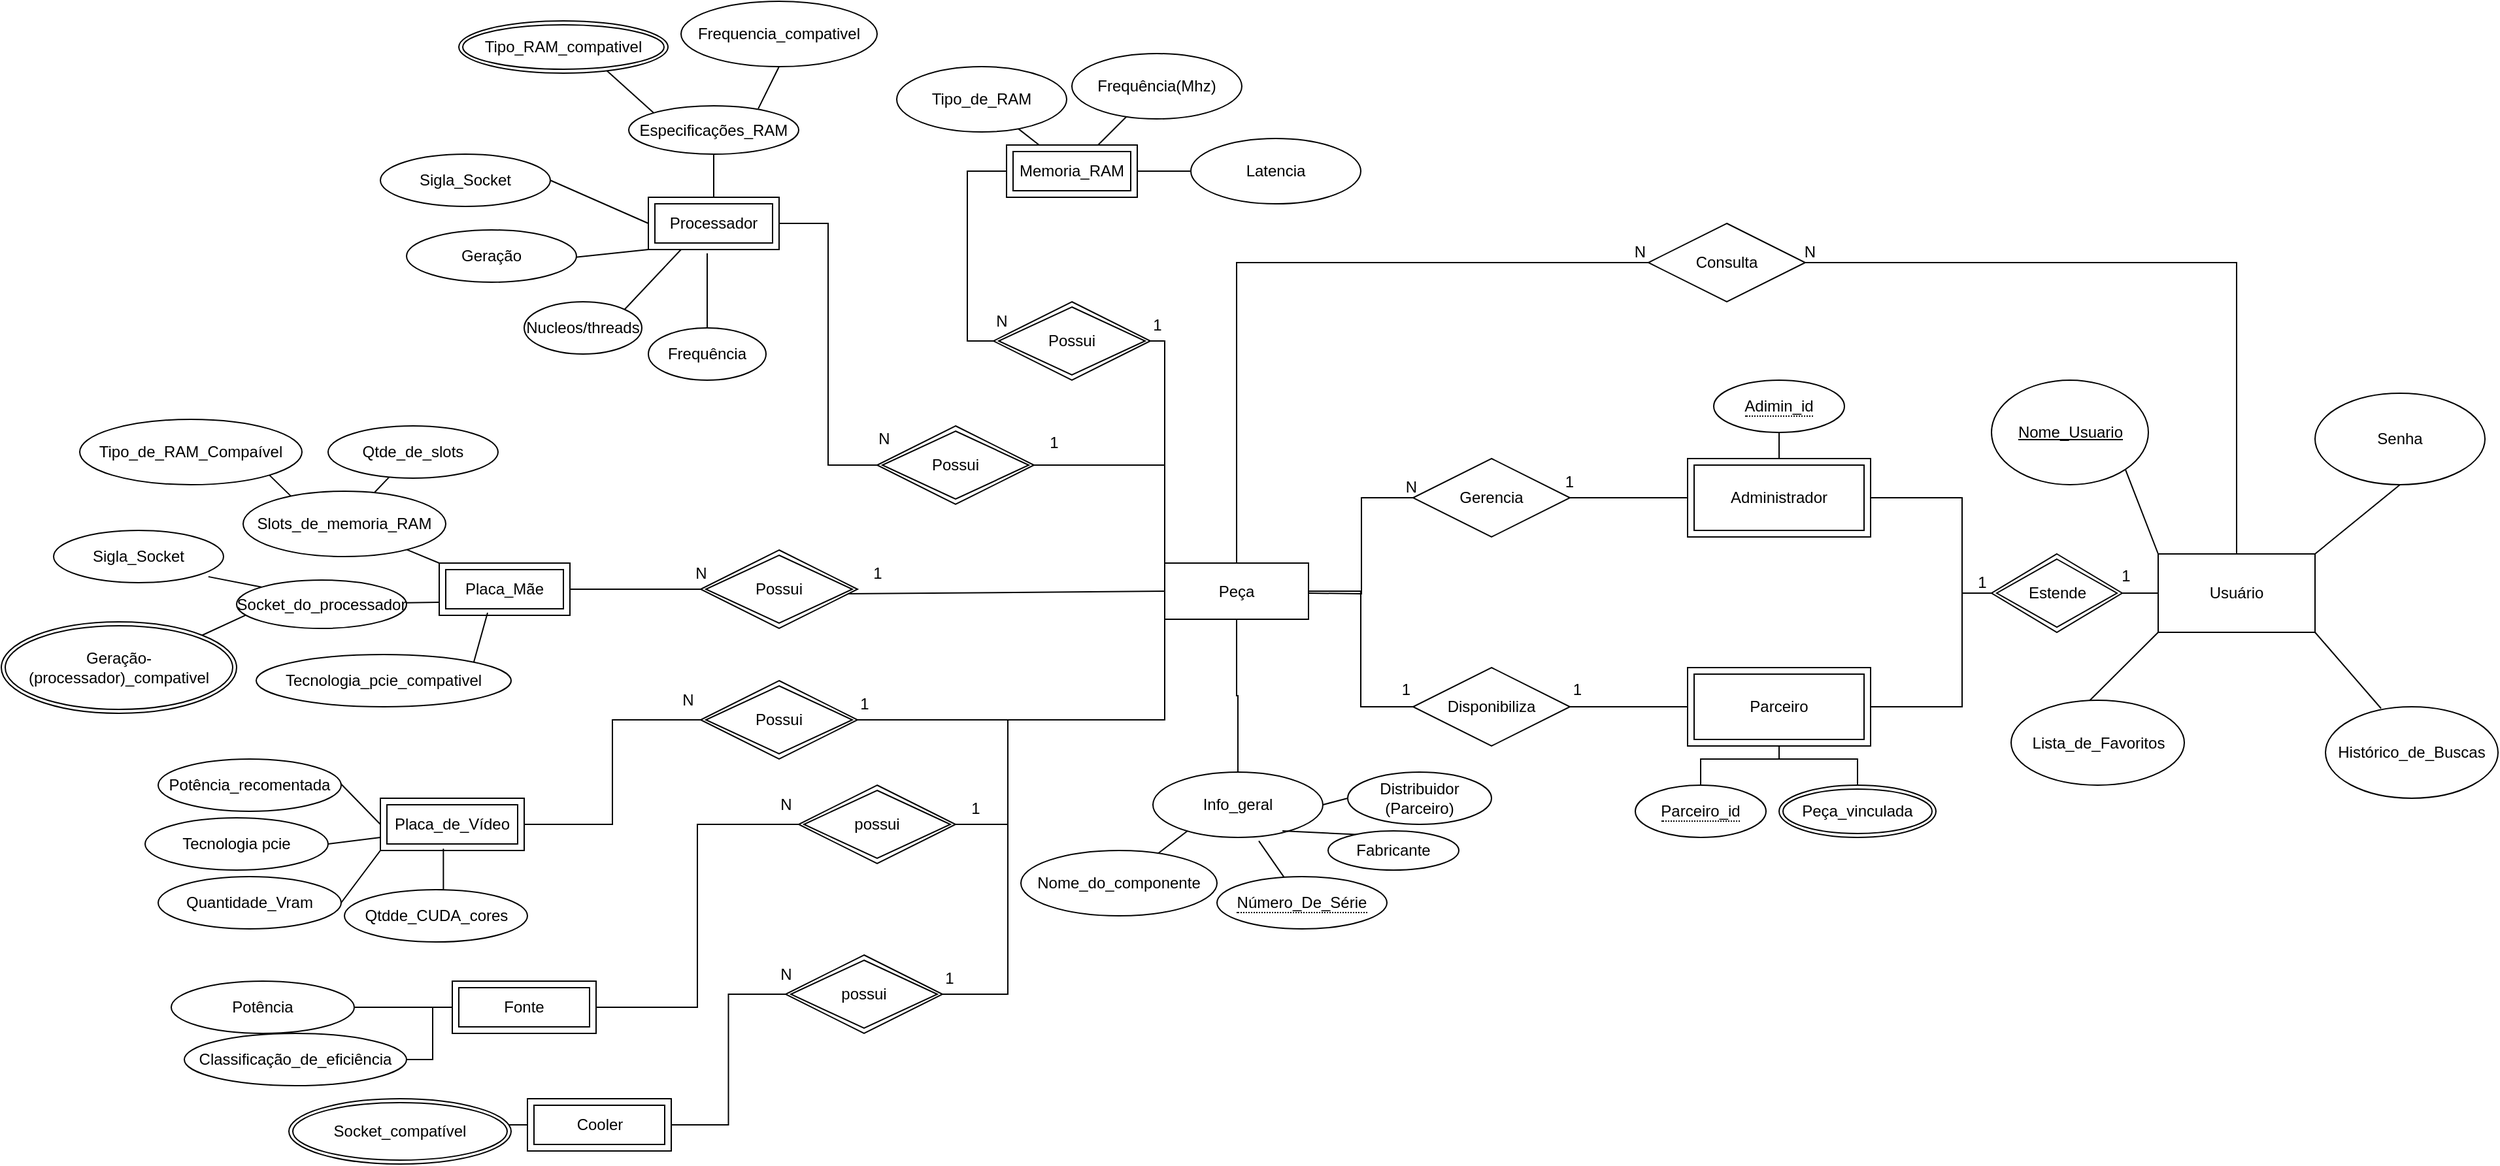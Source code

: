 <mxfile version="21.7.5" type="device">
  <diagram id="R2lEEEUBdFMjLlhIrx00" name="Page-1">
    <mxGraphModel dx="3106" dy="894" grid="1" gridSize="10" guides="1" tooltips="1" connect="1" arrows="1" fold="1" page="1" pageScale="1" pageWidth="850" pageHeight="1100" math="0" shadow="0" extFonts="Permanent Marker^https://fonts.googleapis.com/css?family=Permanent+Marker">
      <root>
        <mxCell id="0" />
        <mxCell id="1" parent="0" />
        <mxCell id="LTAQ_SRKEP-H9aSpujnp-1" value="Usuário" style="rounded=0;whiteSpace=wrap;html=1;" parent="1" vertex="1">
          <mxGeometry x="-430" y="513" width="120" height="60" as="geometry" />
        </mxCell>
        <mxCell id="LTAQ_SRKEP-H9aSpujnp-2" value="Nome_Usuario" style="ellipse;whiteSpace=wrap;html=1;fontStyle=4" parent="1" vertex="1">
          <mxGeometry x="-557.5" y="380" width="120" height="80" as="geometry" />
        </mxCell>
        <mxCell id="LTAQ_SRKEP-H9aSpujnp-3" value="Senha" style="ellipse;whiteSpace=wrap;html=1;" parent="1" vertex="1">
          <mxGeometry x="-310" y="390" width="130" height="70" as="geometry" />
        </mxCell>
        <mxCell id="LTAQ_SRKEP-H9aSpujnp-6" value="" style="endArrow=none;html=1;rounded=0;exitX=0.441;exitY=0.029;exitDx=0;exitDy=0;entryX=0;entryY=1;entryDx=0;entryDy=0;exitPerimeter=0;" parent="1" source="LTAQ_SRKEP-H9aSpujnp-16" target="LTAQ_SRKEP-H9aSpujnp-1" edge="1">
          <mxGeometry width="50" height="50" relative="1" as="geometry">
            <mxPoint x="-490" y="620" as="sourcePoint" />
            <mxPoint x="-430" y="593" as="targetPoint" />
          </mxGeometry>
        </mxCell>
        <mxCell id="LTAQ_SRKEP-H9aSpujnp-7" value="" style="endArrow=none;html=1;rounded=0;entryX=0;entryY=0;entryDx=0;entryDy=0;exitX=1;exitY=1;exitDx=0;exitDy=0;" parent="1" source="LTAQ_SRKEP-H9aSpujnp-2" target="LTAQ_SRKEP-H9aSpujnp-1" edge="1">
          <mxGeometry width="50" height="50" relative="1" as="geometry">
            <mxPoint x="-520" y="553" as="sourcePoint" />
            <mxPoint x="-470" y="503" as="targetPoint" />
          </mxGeometry>
        </mxCell>
        <mxCell id="LTAQ_SRKEP-H9aSpujnp-8" value="" style="endArrow=none;html=1;rounded=0;entryX=0.5;entryY=1;entryDx=0;entryDy=0;exitX=1;exitY=0;exitDx=0;exitDy=0;" parent="1" source="LTAQ_SRKEP-H9aSpujnp-1" target="LTAQ_SRKEP-H9aSpujnp-3" edge="1">
          <mxGeometry width="50" height="50" relative="1" as="geometry">
            <mxPoint x="-310" y="513" as="sourcePoint" />
            <mxPoint x="-260" y="463" as="targetPoint" />
          </mxGeometry>
        </mxCell>
        <mxCell id="LTAQ_SRKEP-H9aSpujnp-9" value="" style="endArrow=none;html=1;rounded=0;entryX=1;entryY=1;entryDx=0;entryDy=0;exitX=0.322;exitY=0.018;exitDx=0;exitDy=0;exitPerimeter=0;" parent="1" source="LTAQ_SRKEP-H9aSpujnp-18" target="LTAQ_SRKEP-H9aSpujnp-1" edge="1">
          <mxGeometry width="50" height="50" relative="1" as="geometry">
            <mxPoint x="-250" y="625" as="sourcePoint" />
            <mxPoint x="-230" y="563" as="targetPoint" />
          </mxGeometry>
        </mxCell>
        <mxCell id="LTAQ_SRKEP-H9aSpujnp-16" value="Lista_de_Favoritos" style="ellipse;whiteSpace=wrap;html=1;" parent="1" vertex="1">
          <mxGeometry x="-542.5" y="625" width="132.5" height="65" as="geometry" />
        </mxCell>
        <mxCell id="LTAQ_SRKEP-H9aSpujnp-18" value="Histórico_de_Buscas" style="ellipse;whiteSpace=wrap;html=1;" parent="1" vertex="1">
          <mxGeometry x="-302" y="630" width="132" height="70" as="geometry" />
        </mxCell>
        <mxCell id="LTAQ_SRKEP-H9aSpujnp-20" value="" style="endArrow=none;html=1;rounded=0;exitX=1;exitY=0.5;exitDx=0;exitDy=0;entryX=0;entryY=0.5;entryDx=0;entryDy=0;edgeStyle=orthogonalEdgeStyle;" parent="1" source="LTAQ_SRKEP-H9aSpujnp-23" target="LTAQ_SRKEP-H9aSpujnp-1" edge="1">
          <mxGeometry width="50" height="50" relative="1" as="geometry">
            <mxPoint x="-510.0" y="543.0" as="sourcePoint" />
            <mxPoint x="-460" y="533" as="targetPoint" />
            <Array as="points">
              <mxPoint x="-580" y="470" />
              <mxPoint x="-580" y="543" />
            </Array>
          </mxGeometry>
        </mxCell>
        <mxCell id="LTAQ_SRKEP-H9aSpujnp-23" value="Administrador" style="shape=ext;margin=3;double=1;whiteSpace=wrap;html=1;align=center;" parent="1" vertex="1">
          <mxGeometry x="-790" y="440" width="140" height="60" as="geometry" />
        </mxCell>
        <mxCell id="LTAQ_SRKEP-H9aSpujnp-25" value="" style="endArrow=none;html=1;rounded=0;exitX=0;exitY=0.5;exitDx=0;exitDy=0;edgeStyle=orthogonalEdgeStyle;" parent="1" source="waNpeRLkHKdOiJPTRnsB-4" target="LTAQ_SRKEP-H9aSpujnp-24" edge="1">
          <mxGeometry width="50" height="50" relative="1" as="geometry">
            <mxPoint x="-310" y="543" as="sourcePoint" />
            <mxPoint x="-210" y="543" as="targetPoint" />
            <Array as="points">
              <mxPoint x="-580" y="543" />
              <mxPoint x="-580" y="630" />
            </Array>
          </mxGeometry>
        </mxCell>
        <mxCell id="LTAQ_SRKEP-H9aSpujnp-24" value="Parceiro" style="shape=ext;margin=3;double=1;whiteSpace=wrap;html=1;align=center;" parent="1" vertex="1">
          <mxGeometry x="-790" y="600" width="140" height="60" as="geometry" />
        </mxCell>
        <mxCell id="4MAnxMVnoImmJo_8xee9-1" value="Gerencia" style="shape=rhombus;perimeter=rhombusPerimeter;whiteSpace=wrap;html=1;align=center;" parent="1" vertex="1">
          <mxGeometry x="-1000" y="440" width="120" height="60" as="geometry" />
        </mxCell>
        <mxCell id="4MAnxMVnoImmJo_8xee9-2" value="" style="endArrow=none;html=1;rounded=0;exitX=0;exitY=0.5;exitDx=0;exitDy=0;entryX=1;entryY=0.5;entryDx=0;entryDy=0;" parent="1" source="LTAQ_SRKEP-H9aSpujnp-23" target="4MAnxMVnoImmJo_8xee9-1" edge="1">
          <mxGeometry relative="1" as="geometry">
            <mxPoint x="-880" y="477" as="sourcePoint" />
            <mxPoint x="-830" y="437" as="targetPoint" />
          </mxGeometry>
        </mxCell>
        <mxCell id="4MAnxMVnoImmJo_8xee9-3" value="1" style="resizable=0;html=1;whiteSpace=wrap;align=right;verticalAlign=bottom;" parent="4MAnxMVnoImmJo_8xee9-2" connectable="0" vertex="1">
          <mxGeometry x="1" relative="1" as="geometry">
            <mxPoint x="4" y="-4" as="offset" />
          </mxGeometry>
        </mxCell>
        <mxCell id="4MAnxMVnoImmJo_8xee9-4" value="" style="endArrow=none;html=1;rounded=0;entryX=0;entryY=0.5;entryDx=0;entryDy=0;edgeStyle=orthogonalEdgeStyle;" parent="1" target="4MAnxMVnoImmJo_8xee9-1" edge="1">
          <mxGeometry relative="1" as="geometry">
            <mxPoint x="-1080" y="543" as="sourcePoint" />
            <mxPoint x="-1000" y="542.66" as="targetPoint" />
          </mxGeometry>
        </mxCell>
        <mxCell id="4MAnxMVnoImmJo_8xee9-5" value="N" style="resizable=0;html=1;whiteSpace=wrap;align=right;verticalAlign=bottom;" parent="4MAnxMVnoImmJo_8xee9-4" connectable="0" vertex="1">
          <mxGeometry x="1" relative="1" as="geometry">
            <mxPoint x="5" as="offset" />
          </mxGeometry>
        </mxCell>
        <mxCell id="4MAnxMVnoImmJo_8xee9-6" value="Peça" style="whiteSpace=wrap;html=1;align=center;" parent="1" vertex="1">
          <mxGeometry x="-1190" y="520" width="110" height="43" as="geometry" />
        </mxCell>
        <mxCell id="oYfXPeK7zLLB6C0x6cgN-30" style="rounded=0;orthogonalLoop=1;jettySize=auto;html=1;endArrow=none;endFill=0;exitX=0;exitY=0.75;exitDx=0;exitDy=0;" parent="1" source="oYfXPeK7zLLB6C0x6cgN-4" target="oYfXPeK7zLLB6C0x6cgN-29" edge="1">
          <mxGeometry relative="1" as="geometry">
            <mxPoint x="-1750" y="550" as="sourcePoint" />
          </mxGeometry>
        </mxCell>
        <mxCell id="oYfXPeK7zLLB6C0x6cgN-33" style="rounded=0;orthogonalLoop=1;jettySize=auto;html=1;exitX=0;exitY=0;exitDx=0;exitDy=0;endArrow=none;endFill=0;" parent="1" source="oYfXPeK7zLLB6C0x6cgN-4" target="oYfXPeK7zLLB6C0x6cgN-25" edge="1">
          <mxGeometry relative="1" as="geometry" />
        </mxCell>
        <mxCell id="oYfXPeK7zLLB6C0x6cgN-4" value="Placa_Mãe" style="shape=ext;margin=3;double=1;whiteSpace=wrap;html=1;align=center;" parent="1" vertex="1">
          <mxGeometry x="-1745" y="520" width="100" height="40" as="geometry" />
        </mxCell>
        <mxCell id="4MAnxMVnoImmJo_8xee9-8" value="" style="endArrow=none;html=1;rounded=0;entryX=0.929;entryY=0.559;entryDx=0;entryDy=0;exitX=0;exitY=0.5;exitDx=0;exitDy=0;entryPerimeter=0;" parent="1" source="4MAnxMVnoImmJo_8xee9-6" target="oYfXPeK7zLLB6C0x6cgN-41" edge="1">
          <mxGeometry relative="1" as="geometry">
            <mxPoint x="-1260" y="640" as="sourcePoint" />
            <mxPoint x="-1260.01" y="543" as="targetPoint" />
          </mxGeometry>
        </mxCell>
        <mxCell id="oYfXPeK7zLLB6C0x6cgN-47" style="rounded=0;orthogonalLoop=1;jettySize=auto;html=1;exitX=1;exitY=1;exitDx=0;exitDy=0;entryX=0.237;entryY=0.079;entryDx=0;entryDy=0;entryPerimeter=0;endArrow=none;endFill=0;" parent="1" source="oYfXPeK7zLLB6C0x6cgN-6" target="oYfXPeK7zLLB6C0x6cgN-25" edge="1">
          <mxGeometry relative="1" as="geometry" />
        </mxCell>
        <mxCell id="oYfXPeK7zLLB6C0x6cgN-6" value="Tipo_de_RAM_Compaível" style="ellipse;whiteSpace=wrap;html=1;align=center;" parent="1" vertex="1">
          <mxGeometry x="-2020" y="410" width="170" height="50" as="geometry" />
        </mxCell>
        <mxCell id="oYfXPeK7zLLB6C0x6cgN-32" style="rounded=0;orthogonalLoop=1;jettySize=auto;html=1;exitX=0.911;exitY=0.886;exitDx=0;exitDy=0;entryX=0;entryY=0;entryDx=0;entryDy=0;endArrow=none;endFill=0;exitPerimeter=0;" parent="1" source="oYfXPeK7zLLB6C0x6cgN-44" target="oYfXPeK7zLLB6C0x6cgN-29" edge="1">
          <mxGeometry relative="1" as="geometry">
            <mxPoint x="-1877.5" y="503" as="sourcePoint" />
          </mxGeometry>
        </mxCell>
        <mxCell id="oYfXPeK7zLLB6C0x6cgN-78" style="rounded=0;orthogonalLoop=1;jettySize=auto;html=1;exitX=1;exitY=0;exitDx=0;exitDy=0;entryX=0.073;entryY=0.695;entryDx=0;entryDy=0;entryPerimeter=0;endArrow=none;endFill=0;" parent="1" source="oYfXPeK7zLLB6C0x6cgN-15" target="oYfXPeK7zLLB6C0x6cgN-29" edge="1">
          <mxGeometry relative="1" as="geometry" />
        </mxCell>
        <mxCell id="oYfXPeK7zLLB6C0x6cgN-15" value="Geração-(processador)_compativel" style="ellipse;shape=doubleEllipse;margin=3;whiteSpace=wrap;html=1;align=center;" parent="1" vertex="1">
          <mxGeometry x="-2080" y="565" width="180" height="70" as="geometry" />
        </mxCell>
        <mxCell id="oYfXPeK7zLLB6C0x6cgN-19" style="rounded=0;orthogonalLoop=1;jettySize=auto;html=1;entryX=0.254;entryY=0.8;entryDx=0;entryDy=0;entryPerimeter=0;endArrow=none;endFill=0;" parent="1" source="oYfXPeK7zLLB6C0x6cgN-16" target="oYfXPeK7zLLB6C0x6cgN-55" edge="1">
          <mxGeometry relative="1" as="geometry">
            <mxPoint x="-1496" y="700" as="sourcePoint" />
          </mxGeometry>
        </mxCell>
        <mxCell id="oYfXPeK7zLLB6C0x6cgN-16" value="Nome_do_componente" style="ellipse;whiteSpace=wrap;html=1;align=center;" parent="1" vertex="1">
          <mxGeometry x="-1300" y="740" width="150" height="50" as="geometry" />
        </mxCell>
        <mxCell id="oYfXPeK7zLLB6C0x6cgN-28" value="" style="rounded=0;orthogonalLoop=1;jettySize=auto;html=1;endArrow=none;endFill=0;" parent="1" source="oYfXPeK7zLLB6C0x6cgN-17" target="oYfXPeK7zLLB6C0x6cgN-25" edge="1">
          <mxGeometry relative="1" as="geometry" />
        </mxCell>
        <mxCell id="oYfXPeK7zLLB6C0x6cgN-17" value="Qtde_de_slots" style="ellipse;whiteSpace=wrap;html=1;align=center;" parent="1" vertex="1">
          <mxGeometry x="-1830" y="415" width="130" height="40" as="geometry" />
        </mxCell>
        <mxCell id="oYfXPeK7zLLB6C0x6cgN-25" value="Slots_de_memoria_RAM" style="ellipse;whiteSpace=wrap;html=1;" parent="1" vertex="1">
          <mxGeometry x="-1895" y="465" width="155" height="50" as="geometry" />
        </mxCell>
        <mxCell id="oYfXPeK7zLLB6C0x6cgN-29" value="Socket_do_processador" style="ellipse;whiteSpace=wrap;html=1;align=center;" parent="1" vertex="1">
          <mxGeometry x="-1900" y="533" width="130" height="37" as="geometry" />
        </mxCell>
        <mxCell id="oYfXPeK7zLLB6C0x6cgN-37" style="rounded=0;orthogonalLoop=1;jettySize=auto;html=1;exitX=0;exitY=0.5;exitDx=0;exitDy=0;entryX=1;entryY=0.5;entryDx=0;entryDy=0;endArrow=none;endFill=0;" parent="1" source="oYfXPeK7zLLB6C0x6cgN-41" target="oYfXPeK7zLLB6C0x6cgN-4" edge="1">
          <mxGeometry relative="1" as="geometry">
            <mxPoint x="-1380" y="540" as="sourcePoint" />
          </mxGeometry>
        </mxCell>
        <mxCell id="oYfXPeK7zLLB6C0x6cgN-39" value="N&lt;br&gt;" style="text;html=1;align=center;verticalAlign=middle;resizable=0;points=[];autosize=1;strokeColor=none;fillColor=none;" parent="1" vertex="1">
          <mxGeometry x="-1560" y="513" width="30" height="30" as="geometry" />
        </mxCell>
        <mxCell id="oYfXPeK7zLLB6C0x6cgN-40" value="&lt;br&gt;1" style="text;html=1;align=center;verticalAlign=middle;resizable=0;points=[];autosize=1;strokeColor=none;fillColor=none;" parent="1" vertex="1">
          <mxGeometry x="-1425" y="500" width="30" height="40" as="geometry" />
        </mxCell>
        <mxCell id="oYfXPeK7zLLB6C0x6cgN-41" value="Possui" style="shape=rhombus;double=1;perimeter=rhombusPerimeter;whiteSpace=wrap;html=1;align=center;" parent="1" vertex="1">
          <mxGeometry x="-1545" y="510" width="120" height="60" as="geometry" />
        </mxCell>
        <mxCell id="oYfXPeK7zLLB6C0x6cgN-42" value="Memoria_RAM" style="shape=ext;margin=3;double=1;whiteSpace=wrap;html=1;align=center;" parent="1" vertex="1">
          <mxGeometry x="-1311" y="200" width="100" height="40" as="geometry" />
        </mxCell>
        <mxCell id="oYfXPeK7zLLB6C0x6cgN-44" value="Sigla_Socket" style="ellipse;whiteSpace=wrap;html=1;align=center;" parent="1" vertex="1">
          <mxGeometry x="-2040" y="495" width="130" height="40" as="geometry" />
        </mxCell>
        <mxCell id="oYfXPeK7zLLB6C0x6cgN-49" value="&lt;br&gt;1" style="text;html=1;align=center;verticalAlign=middle;resizable=0;points=[];autosize=1;strokeColor=none;fillColor=none;" parent="1" vertex="1">
          <mxGeometry x="-1211" y="310" width="30" height="40" as="geometry" />
        </mxCell>
        <mxCell id="oYfXPeK7zLLB6C0x6cgN-52" style="rounded=0;orthogonalLoop=1;jettySize=auto;html=1;exitX=1;exitY=0.5;exitDx=0;exitDy=0;endArrow=none;endFill=0;edgeStyle=orthogonalEdgeStyle;entryX=0;entryY=0;entryDx=0;entryDy=0;" parent="1" source="oYfXPeK7zLLB6C0x6cgN-50" target="4MAnxMVnoImmJo_8xee9-6" edge="1">
          <mxGeometry relative="1" as="geometry">
            <mxPoint x="-1190" y="440" as="targetPoint" />
            <Array as="points">
              <mxPoint x="-1190" y="380" />
              <mxPoint x="-1190" y="380" />
            </Array>
          </mxGeometry>
        </mxCell>
        <mxCell id="p8DppHy_yBbBiBC5wIIv-59" style="edgeStyle=orthogonalEdgeStyle;rounded=0;orthogonalLoop=1;jettySize=auto;html=1;exitX=0;exitY=0.5;exitDx=0;exitDy=0;entryX=0;entryY=0.5;entryDx=0;entryDy=0;endArrow=none;endFill=0;" parent="1" source="oYfXPeK7zLLB6C0x6cgN-50" target="oYfXPeK7zLLB6C0x6cgN-42" edge="1">
          <mxGeometry relative="1" as="geometry" />
        </mxCell>
        <mxCell id="oYfXPeK7zLLB6C0x6cgN-50" value="Possui" style="shape=rhombus;double=1;perimeter=rhombusPerimeter;whiteSpace=wrap;html=1;align=center;rotation=0;" parent="1" vertex="1">
          <mxGeometry x="-1321" y="320" width="120" height="60" as="geometry" />
        </mxCell>
        <mxCell id="p8DppHy_yBbBiBC5wIIv-2" style="edgeStyle=orthogonalEdgeStyle;rounded=0;orthogonalLoop=1;jettySize=auto;html=1;exitX=0.5;exitY=0;exitDx=0;exitDy=0;entryX=0.5;entryY=1;entryDx=0;entryDy=0;endArrow=none;endFill=0;" parent="1" source="oYfXPeK7zLLB6C0x6cgN-55" target="4MAnxMVnoImmJo_8xee9-6" edge="1">
          <mxGeometry relative="1" as="geometry" />
        </mxCell>
        <mxCell id="p8DppHy_yBbBiBC5wIIv-90" style="rounded=0;orthogonalLoop=1;jettySize=auto;html=1;exitX=1;exitY=0.5;exitDx=0;exitDy=0;entryX=0;entryY=0.5;entryDx=0;entryDy=0;endArrow=none;endFill=0;" parent="1" source="oYfXPeK7zLLB6C0x6cgN-55" target="p8DppHy_yBbBiBC5wIIv-89" edge="1">
          <mxGeometry relative="1" as="geometry" />
        </mxCell>
        <mxCell id="oYfXPeK7zLLB6C0x6cgN-55" value="Info_geral" style="ellipse;whiteSpace=wrap;html=1;align=center;" parent="1" vertex="1">
          <mxGeometry x="-1199" y="680" width="130" height="50" as="geometry" />
        </mxCell>
        <mxCell id="oYfXPeK7zLLB6C0x6cgN-59" style="rounded=0;orthogonalLoop=1;jettySize=auto;html=1;entryX=0.623;entryY=1.054;entryDx=0;entryDy=0;endArrow=none;endFill=0;entryPerimeter=0;" parent="1" source="oYfXPeK7zLLB6C0x6cgN-58" target="oYfXPeK7zLLB6C0x6cgN-55" edge="1">
          <mxGeometry relative="1" as="geometry" />
        </mxCell>
        <mxCell id="oYfXPeK7zLLB6C0x6cgN-58" value="&lt;span style=&quot;border-bottom: 1px dotted&quot;&gt;Número_De_Série&lt;/span&gt;" style="ellipse;whiteSpace=wrap;html=1;align=center;" parent="1" vertex="1">
          <mxGeometry x="-1150" y="760" width="130" height="40" as="geometry" />
        </mxCell>
        <mxCell id="oYfXPeK7zLLB6C0x6cgN-66" style="rounded=0;orthogonalLoop=1;jettySize=auto;html=1;endArrow=none;endFill=0;" parent="1" source="oYfXPeK7zLLB6C0x6cgN-60" target="oYfXPeK7zLLB6C0x6cgN-42" edge="1">
          <mxGeometry relative="1" as="geometry" />
        </mxCell>
        <mxCell id="oYfXPeK7zLLB6C0x6cgN-60" value="Frequência(Mhz)" style="ellipse;whiteSpace=wrap;html=1;align=center;" parent="1" vertex="1">
          <mxGeometry x="-1261" y="130" width="130" height="50" as="geometry" />
        </mxCell>
        <mxCell id="oYfXPeK7zLLB6C0x6cgN-68" style="rounded=0;orthogonalLoop=1;jettySize=auto;html=1;exitX=0.27;exitY=0.1;exitDx=0;exitDy=0;entryX=0.762;entryY=0.9;entryDx=0;entryDy=0;entryPerimeter=0;endArrow=none;endFill=0;exitPerimeter=0;" parent="1" source="oYfXPeK7zLLB6C0x6cgN-62" target="oYfXPeK7zLLB6C0x6cgN-55" edge="1">
          <mxGeometry relative="1" as="geometry" />
        </mxCell>
        <mxCell id="oYfXPeK7zLLB6C0x6cgN-62" value="Fabricante" style="ellipse;whiteSpace=wrap;html=1;align=center;" parent="1" vertex="1">
          <mxGeometry x="-1065" y="725" width="100" height="30" as="geometry" />
        </mxCell>
        <mxCell id="oYfXPeK7zLLB6C0x6cgN-67" value="" style="rounded=0;orthogonalLoop=1;jettySize=auto;html=1;endArrow=none;endFill=0;" parent="1" source="oYfXPeK7zLLB6C0x6cgN-65" target="oYfXPeK7zLLB6C0x6cgN-42" edge="1">
          <mxGeometry relative="1" as="geometry" />
        </mxCell>
        <mxCell id="oYfXPeK7zLLB6C0x6cgN-65" value="Tipo_de_RAM" style="ellipse;whiteSpace=wrap;html=1;align=center;" parent="1" vertex="1">
          <mxGeometry x="-1395" y="140" width="130" height="50" as="geometry" />
        </mxCell>
        <mxCell id="p8DppHy_yBbBiBC5wIIv-6" style="rounded=0;orthogonalLoop=1;jettySize=auto;html=1;exitX=1;exitY=0.5;exitDx=0;exitDy=0;entryX=0;entryY=0;entryDx=0;entryDy=0;endArrow=none;endFill=0;edgeStyle=orthogonalEdgeStyle;" parent="1" source="p8DppHy_yBbBiBC5wIIv-56" target="4MAnxMVnoImmJo_8xee9-6" edge="1">
          <mxGeometry relative="1" as="geometry">
            <mxPoint x="-1293.038" y="360" as="sourcePoint" />
          </mxGeometry>
        </mxCell>
        <mxCell id="p8DppHy_yBbBiBC5wIIv-8" style="rounded=0;orthogonalLoop=1;jettySize=auto;html=1;exitX=1;exitY=0.5;exitDx=0;exitDy=0;entryX=0;entryY=0.5;entryDx=0;entryDy=0;endArrow=none;endFill=0;edgeStyle=orthogonalEdgeStyle;" parent="1" source="p8DppHy_yBbBiBC5wIIv-7" target="p8DppHy_yBbBiBC5wIIv-56" edge="1">
          <mxGeometry relative="1" as="geometry">
            <mxPoint x="-1396.962" y="300" as="targetPoint" />
          </mxGeometry>
        </mxCell>
        <mxCell id="p8DppHy_yBbBiBC5wIIv-7" value="Processador" style="shape=ext;margin=3;double=1;whiteSpace=wrap;html=1;align=center;rotation=0;" parent="1" vertex="1">
          <mxGeometry x="-1585" y="240" width="100" height="40" as="geometry" />
        </mxCell>
        <mxCell id="p8DppHy_yBbBiBC5wIIv-9" value="N" style="text;html=1;align=center;verticalAlign=middle;resizable=0;points=[];autosize=1;strokeColor=none;fillColor=none;" parent="1" vertex="1">
          <mxGeometry x="-1420" y="410" width="30" height="30" as="geometry" />
        </mxCell>
        <mxCell id="p8DppHy_yBbBiBC5wIIv-10" value="&lt;br&gt;1" style="text;html=1;align=center;verticalAlign=middle;resizable=0;points=[];autosize=1;strokeColor=none;fillColor=none;" parent="1" vertex="1">
          <mxGeometry x="-1290" y="400" width="30" height="40" as="geometry" />
        </mxCell>
        <mxCell id="p8DppHy_yBbBiBC5wIIv-11" style="rounded=0;orthogonalLoop=1;jettySize=auto;html=1;endArrow=none;endFill=0;exitX=0;exitY=0.5;exitDx=0;exitDy=0;entryX=1;entryY=0.5;entryDx=0;entryDy=0;" parent="1" source="p8DppHy_yBbBiBC5wIIv-7" target="p8DppHy_yBbBiBC5wIIv-17" edge="1">
          <mxGeometry relative="1" as="geometry">
            <mxPoint x="-1585" y="225" as="sourcePoint" />
            <mxPoint x="-1635.144" y="241.114" as="targetPoint" />
          </mxGeometry>
        </mxCell>
        <mxCell id="p8DppHy_yBbBiBC5wIIv-14" style="rounded=0;orthogonalLoop=1;jettySize=auto;html=1;exitX=1;exitY=0;exitDx=0;exitDy=0;entryX=0;entryY=1;entryDx=0;entryDy=0;endArrow=none;endFill=0;" parent="1" target="p8DppHy_yBbBiBC5wIIv-7" edge="1">
          <mxGeometry relative="1" as="geometry">
            <mxPoint x="-1640.503" y="285.858" as="sourcePoint" />
            <mxPoint x="-1730.51" y="233.715" as="targetPoint" />
          </mxGeometry>
        </mxCell>
        <mxCell id="p8DppHy_yBbBiBC5wIIv-17" value="Sigla_Socket" style="ellipse;whiteSpace=wrap;html=1;align=center;" parent="1" vertex="1">
          <mxGeometry x="-1790" y="207" width="130" height="40" as="geometry" />
        </mxCell>
        <mxCell id="p8DppHy_yBbBiBC5wIIv-22" style="rounded=0;orthogonalLoop=1;jettySize=auto;html=1;exitX=0.5;exitY=1;exitDx=0;exitDy=0;entryX=0.5;entryY=0;entryDx=0;entryDy=0;endArrow=none;endFill=0;" parent="1" source="p8DppHy_yBbBiBC5wIIv-20" target="p8DppHy_yBbBiBC5wIIv-7" edge="1">
          <mxGeometry relative="1" as="geometry" />
        </mxCell>
        <mxCell id="p8DppHy_yBbBiBC5wIIv-23" style="rounded=0;orthogonalLoop=1;jettySize=auto;html=1;exitX=0;exitY=0;exitDx=0;exitDy=0;entryX=0.7;entryY=0.925;entryDx=0;entryDy=0;endArrow=none;endFill=0;entryPerimeter=0;" parent="1" source="p8DppHy_yBbBiBC5wIIv-20" target="p8DppHy_yBbBiBC5wIIv-24" edge="1">
          <mxGeometry relative="1" as="geometry">
            <mxPoint x="-1615" y="140" as="targetPoint" />
          </mxGeometry>
        </mxCell>
        <mxCell id="p8DppHy_yBbBiBC5wIIv-20" value="Especificações_RAM" style="ellipse;whiteSpace=wrap;html=1;align=center;" parent="1" vertex="1">
          <mxGeometry x="-1600" y="170" width="130" height="37" as="geometry" />
        </mxCell>
        <mxCell id="p8DppHy_yBbBiBC5wIIv-24" value="Tipo_RAM_compativel" style="ellipse;shape=doubleEllipse;margin=3;whiteSpace=wrap;html=1;align=center;" parent="1" vertex="1">
          <mxGeometry x="-1730" y="105" width="160" height="40" as="geometry" />
        </mxCell>
        <mxCell id="p8DppHy_yBbBiBC5wIIv-27" style="rounded=0;orthogonalLoop=1;jettySize=auto;html=1;exitX=0.5;exitY=1;exitDx=0;exitDy=0;entryX=0.762;entryY=0.059;entryDx=0;entryDy=0;entryPerimeter=0;endArrow=none;endFill=0;" parent="1" source="p8DppHy_yBbBiBC5wIIv-26" target="p8DppHy_yBbBiBC5wIIv-20" edge="1">
          <mxGeometry relative="1" as="geometry" />
        </mxCell>
        <mxCell id="p8DppHy_yBbBiBC5wIIv-26" value="Frequencia_compativel" style="ellipse;whiteSpace=wrap;html=1;align=center;" parent="1" vertex="1">
          <mxGeometry x="-1560" y="90" width="150" height="50" as="geometry" />
        </mxCell>
        <mxCell id="p8DppHy_yBbBiBC5wIIv-29" value="Geração" style="ellipse;whiteSpace=wrap;html=1;align=center;" parent="1" vertex="1">
          <mxGeometry x="-1770" y="265" width="130" height="40" as="geometry" />
        </mxCell>
        <mxCell id="p8DppHy_yBbBiBC5wIIv-31" value="Placa_de_Vídeo" style="shape=ext;margin=3;double=1;whiteSpace=wrap;html=1;align=center;" parent="1" vertex="1">
          <mxGeometry x="-1790" y="700" width="110" height="40" as="geometry" />
        </mxCell>
        <mxCell id="p8DppHy_yBbBiBC5wIIv-33" style="edgeStyle=orthogonalEdgeStyle;rounded=0;orthogonalLoop=1;jettySize=auto;html=1;exitX=1;exitY=0.5;exitDx=0;exitDy=0;entryX=0;entryY=1;entryDx=0;entryDy=0;endArrow=none;endFill=0;" parent="1" source="p8DppHy_yBbBiBC5wIIv-32" target="4MAnxMVnoImmJo_8xee9-6" edge="1">
          <mxGeometry relative="1" as="geometry" />
        </mxCell>
        <mxCell id="p8DppHy_yBbBiBC5wIIv-37" style="edgeStyle=orthogonalEdgeStyle;rounded=0;orthogonalLoop=1;jettySize=auto;html=1;exitX=0;exitY=0.5;exitDx=0;exitDy=0;entryX=1;entryY=0.5;entryDx=0;entryDy=0;endArrow=none;endFill=0;" parent="1" source="p8DppHy_yBbBiBC5wIIv-32" target="p8DppHy_yBbBiBC5wIIv-31" edge="1">
          <mxGeometry relative="1" as="geometry" />
        </mxCell>
        <mxCell id="p8DppHy_yBbBiBC5wIIv-32" value="Possui" style="shape=rhombus;double=1;perimeter=rhombusPerimeter;whiteSpace=wrap;html=1;align=center;" parent="1" vertex="1">
          <mxGeometry x="-1545" y="610" width="120" height="60" as="geometry" />
        </mxCell>
        <mxCell id="p8DppHy_yBbBiBC5wIIv-34" value="N&lt;br&gt;" style="text;html=1;align=center;verticalAlign=middle;resizable=0;points=[];autosize=1;strokeColor=none;fillColor=none;" parent="1" vertex="1">
          <mxGeometry x="-1570" y="610" width="30" height="30" as="geometry" />
        </mxCell>
        <mxCell id="p8DppHy_yBbBiBC5wIIv-35" value="&lt;br&gt;1" style="text;html=1;align=center;verticalAlign=middle;resizable=0;points=[];autosize=1;strokeColor=none;fillColor=none;" parent="1" vertex="1">
          <mxGeometry x="-1435" y="600" width="30" height="40" as="geometry" />
        </mxCell>
        <mxCell id="p8DppHy_yBbBiBC5wIIv-39" style="rounded=0;orthogonalLoop=1;jettySize=auto;html=1;exitX=0.936;exitY=0.25;exitDx=0;exitDy=0;entryX=0;entryY=0.5;entryDx=0;entryDy=0;endArrow=none;endFill=0;exitPerimeter=0;" parent="1" source="p8DppHy_yBbBiBC5wIIv-38" target="p8DppHy_yBbBiBC5wIIv-31" edge="1">
          <mxGeometry relative="1" as="geometry" />
        </mxCell>
        <mxCell id="p8DppHy_yBbBiBC5wIIv-38" value="Potência_recomentada" style="ellipse;whiteSpace=wrap;html=1;align=center;" parent="1" vertex="1">
          <mxGeometry x="-1960" y="670" width="140" height="40" as="geometry" />
        </mxCell>
        <mxCell id="p8DppHy_yBbBiBC5wIIv-43" style="rounded=0;orthogonalLoop=1;jettySize=auto;html=1;exitX=1;exitY=0;exitDx=0;exitDy=0;entryX=0.37;entryY=0.95;entryDx=0;entryDy=0;entryPerimeter=0;endArrow=none;endFill=0;" parent="1" source="p8DppHy_yBbBiBC5wIIv-42" target="oYfXPeK7zLLB6C0x6cgN-4" edge="1">
          <mxGeometry relative="1" as="geometry" />
        </mxCell>
        <mxCell id="p8DppHy_yBbBiBC5wIIv-42" value="Tecnologia_pcie_compativel" style="ellipse;whiteSpace=wrap;html=1;align=center;" parent="1" vertex="1">
          <mxGeometry x="-1885" y="590" width="195" height="40" as="geometry" />
        </mxCell>
        <mxCell id="p8DppHy_yBbBiBC5wIIv-45" style="rounded=0;orthogonalLoop=1;jettySize=auto;html=1;entryX=0;entryY=0.75;entryDx=0;entryDy=0;endArrow=none;endFill=0;exitX=1;exitY=0.5;exitDx=0;exitDy=0;" parent="1" source="p8DppHy_yBbBiBC5wIIv-44" target="p8DppHy_yBbBiBC5wIIv-31" edge="1">
          <mxGeometry relative="1" as="geometry">
            <mxPoint x="-1740" y="765" as="sourcePoint" />
          </mxGeometry>
        </mxCell>
        <mxCell id="p8DppHy_yBbBiBC5wIIv-44" value="Tecnologia pcie" style="ellipse;whiteSpace=wrap;html=1;align=center;" parent="1" vertex="1">
          <mxGeometry x="-1970" y="715" width="140" height="40" as="geometry" />
        </mxCell>
        <mxCell id="p8DppHy_yBbBiBC5wIIv-47" value="Fonte" style="shape=ext;margin=3;double=1;whiteSpace=wrap;html=1;align=center;" parent="1" vertex="1">
          <mxGeometry x="-1735" y="840" width="110" height="40" as="geometry" />
        </mxCell>
        <mxCell id="p8DppHy_yBbBiBC5wIIv-49" style="edgeStyle=orthogonalEdgeStyle;rounded=0;orthogonalLoop=1;jettySize=auto;html=1;exitX=1;exitY=0.5;exitDx=0;exitDy=0;endArrow=none;endFill=0;" parent="1" source="p8DppHy_yBbBiBC5wIIv-48" edge="1">
          <mxGeometry relative="1" as="geometry">
            <mxPoint x="-1190" y="560" as="targetPoint" />
            <Array as="points">
              <mxPoint x="-1310" y="720" />
              <mxPoint x="-1310" y="640" />
              <mxPoint x="-1190" y="640" />
            </Array>
          </mxGeometry>
        </mxCell>
        <mxCell id="p8DppHy_yBbBiBC5wIIv-51" style="edgeStyle=orthogonalEdgeStyle;rounded=0;orthogonalLoop=1;jettySize=auto;html=1;exitX=0;exitY=0.5;exitDx=0;exitDy=0;entryX=1;entryY=0.5;entryDx=0;entryDy=0;endArrow=none;endFill=0;" parent="1" source="p8DppHy_yBbBiBC5wIIv-48" target="p8DppHy_yBbBiBC5wIIv-47" edge="1">
          <mxGeometry relative="1" as="geometry" />
        </mxCell>
        <mxCell id="p8DppHy_yBbBiBC5wIIv-48" value="possui" style="shape=rhombus;double=1;perimeter=rhombusPerimeter;whiteSpace=wrap;html=1;align=center;rotation=0;" parent="1" vertex="1">
          <mxGeometry x="-1470" y="690" width="120" height="60" as="geometry" />
        </mxCell>
        <mxCell id="p8DppHy_yBbBiBC5wIIv-50" value="&lt;br&gt;1" style="text;html=1;align=center;verticalAlign=middle;resizable=0;points=[];autosize=1;strokeColor=none;fillColor=none;" parent="1" vertex="1">
          <mxGeometry x="-1350" y="680" width="30" height="40" as="geometry" />
        </mxCell>
        <mxCell id="p8DppHy_yBbBiBC5wIIv-52" value="N&lt;br&gt;" style="text;html=1;align=center;verticalAlign=middle;resizable=0;points=[];autosize=1;strokeColor=none;fillColor=none;" parent="1" vertex="1">
          <mxGeometry x="-1495" y="690" width="30" height="30" as="geometry" />
        </mxCell>
        <mxCell id="p8DppHy_yBbBiBC5wIIv-54" style="edgeStyle=orthogonalEdgeStyle;rounded=0;orthogonalLoop=1;jettySize=auto;html=1;exitX=1;exitY=0.5;exitDx=0;exitDy=0;entryX=0;entryY=0.5;entryDx=0;entryDy=0;endArrow=none;endFill=0;" parent="1" source="p8DppHy_yBbBiBC5wIIv-53" target="p8DppHy_yBbBiBC5wIIv-47" edge="1">
          <mxGeometry relative="1" as="geometry" />
        </mxCell>
        <mxCell id="p8DppHy_yBbBiBC5wIIv-53" value="Potência" style="ellipse;whiteSpace=wrap;html=1;align=center;" parent="1" vertex="1">
          <mxGeometry x="-1950" y="840" width="140" height="40" as="geometry" />
        </mxCell>
        <mxCell id="p8DppHy_yBbBiBC5wIIv-56" value="Possui" style="shape=rhombus;double=1;perimeter=rhombusPerimeter;whiteSpace=wrap;html=1;align=center;" parent="1" vertex="1">
          <mxGeometry x="-1410" y="415" width="120" height="60" as="geometry" />
        </mxCell>
        <mxCell id="oYfXPeK7zLLB6C0x6cgN-53" value="N" style="text;html=1;align=center;verticalAlign=middle;resizable=0;points=[];autosize=1;strokeColor=none;fillColor=none;" parent="1" vertex="1">
          <mxGeometry x="-1330" y="320" width="30" height="30" as="geometry" />
        </mxCell>
        <mxCell id="p8DppHy_yBbBiBC5wIIv-60" value="Cooler" style="shape=ext;margin=3;double=1;whiteSpace=wrap;html=1;align=center;" parent="1" vertex="1">
          <mxGeometry x="-1677.5" y="930" width="110" height="40" as="geometry" />
        </mxCell>
        <mxCell id="p8DppHy_yBbBiBC5wIIv-62" style="edgeStyle=orthogonalEdgeStyle;rounded=0;orthogonalLoop=1;jettySize=auto;html=1;exitX=1;exitY=0;exitDx=0;exitDy=0;entryX=0;entryY=0.5;entryDx=0;entryDy=0;endArrow=none;endFill=0;" parent="1" target="p8DppHy_yBbBiBC5wIIv-60" edge="1">
          <mxGeometry relative="1" as="geometry">
            <mxPoint x="-1710.645" y="945.817" as="sourcePoint" />
            <Array as="points">
              <mxPoint x="-1702.5" y="950" />
            </Array>
          </mxGeometry>
        </mxCell>
        <mxCell id="p8DppHy_yBbBiBC5wIIv-64" style="edgeStyle=orthogonalEdgeStyle;rounded=0;orthogonalLoop=1;jettySize=auto;html=1;exitX=1;exitY=0.5;exitDx=0;exitDy=0;entryX=0;entryY=1;entryDx=0;entryDy=0;endArrow=none;endFill=0;" parent="1" source="p8DppHy_yBbBiBC5wIIv-63" target="4MAnxMVnoImmJo_8xee9-6" edge="1">
          <mxGeometry relative="1" as="geometry">
            <Array as="points">
              <mxPoint x="-1310" y="850" />
              <mxPoint x="-1310" y="640" />
              <mxPoint x="-1190" y="640" />
            </Array>
          </mxGeometry>
        </mxCell>
        <mxCell id="p8DppHy_yBbBiBC5wIIv-65" style="edgeStyle=orthogonalEdgeStyle;rounded=0;orthogonalLoop=1;jettySize=auto;html=1;exitX=0;exitY=0.5;exitDx=0;exitDy=0;entryX=1;entryY=0.5;entryDx=0;entryDy=0;endArrow=none;endFill=0;" parent="1" source="p8DppHy_yBbBiBC5wIIv-63" target="p8DppHy_yBbBiBC5wIIv-60" edge="1">
          <mxGeometry relative="1" as="geometry" />
        </mxCell>
        <mxCell id="p8DppHy_yBbBiBC5wIIv-63" value="possui" style="shape=rhombus;double=1;perimeter=rhombusPerimeter;whiteSpace=wrap;html=1;align=center;rotation=0;" parent="1" vertex="1">
          <mxGeometry x="-1480" y="820" width="120" height="60" as="geometry" />
        </mxCell>
        <mxCell id="p8DppHy_yBbBiBC5wIIv-66" value="N&lt;br&gt;" style="text;html=1;align=center;verticalAlign=middle;resizable=0;points=[];autosize=1;strokeColor=none;fillColor=none;" parent="1" vertex="1">
          <mxGeometry x="-1495" y="820" width="30" height="30" as="geometry" />
        </mxCell>
        <mxCell id="p8DppHy_yBbBiBC5wIIv-67" value="&lt;br&gt;1" style="text;html=1;align=center;verticalAlign=middle;resizable=0;points=[];autosize=1;strokeColor=none;fillColor=none;" parent="1" vertex="1">
          <mxGeometry x="-1370" y="810" width="30" height="40" as="geometry" />
        </mxCell>
        <mxCell id="p8DppHy_yBbBiBC5wIIv-69" style="edgeStyle=orthogonalEdgeStyle;rounded=0;orthogonalLoop=1;jettySize=auto;html=1;exitX=1;exitY=0.5;exitDx=0;exitDy=0;entryX=0;entryY=0.5;entryDx=0;entryDy=0;endArrow=none;endFill=0;" parent="1" source="p8DppHy_yBbBiBC5wIIv-68" target="p8DppHy_yBbBiBC5wIIv-47" edge="1">
          <mxGeometry relative="1" as="geometry" />
        </mxCell>
        <mxCell id="p8DppHy_yBbBiBC5wIIv-68" value="Classificação_de_eficiência" style="ellipse;whiteSpace=wrap;html=1;align=center;" parent="1" vertex="1">
          <mxGeometry x="-1940" y="880" width="170" height="40" as="geometry" />
        </mxCell>
        <mxCell id="p8DppHy_yBbBiBC5wIIv-71" style="rounded=0;orthogonalLoop=1;jettySize=auto;html=1;exitX=1;exitY=0.5;exitDx=0;exitDy=0;entryX=0;entryY=1;entryDx=0;entryDy=0;endArrow=none;endFill=0;" parent="1" source="p8DppHy_yBbBiBC5wIIv-70" target="p8DppHy_yBbBiBC5wIIv-31" edge="1">
          <mxGeometry relative="1" as="geometry" />
        </mxCell>
        <mxCell id="p8DppHy_yBbBiBC5wIIv-70" value="Quantidade_Vram" style="ellipse;whiteSpace=wrap;html=1;align=center;" parent="1" vertex="1">
          <mxGeometry x="-1960" y="760" width="140" height="40" as="geometry" />
        </mxCell>
        <mxCell id="p8DppHy_yBbBiBC5wIIv-73" style="edgeStyle=orthogonalEdgeStyle;rounded=0;orthogonalLoop=1;jettySize=auto;html=1;exitX=0.5;exitY=0;exitDx=0;exitDy=0;entryX=0.438;entryY=0.965;entryDx=0;entryDy=0;entryPerimeter=0;endArrow=none;endFill=0;" parent="1" source="p8DppHy_yBbBiBC5wIIv-72" target="p8DppHy_yBbBiBC5wIIv-31" edge="1">
          <mxGeometry relative="1" as="geometry" />
        </mxCell>
        <mxCell id="p8DppHy_yBbBiBC5wIIv-72" value="Qtdde_CUDA_cores" style="ellipse;whiteSpace=wrap;html=1;align=center;" parent="1" vertex="1">
          <mxGeometry x="-1817.5" y="770" width="140" height="40" as="geometry" />
        </mxCell>
        <mxCell id="p8DppHy_yBbBiBC5wIIv-80" style="rounded=0;orthogonalLoop=1;jettySize=auto;html=1;exitX=1;exitY=0;exitDx=0;exitDy=0;entryX=0.25;entryY=1;entryDx=0;entryDy=0;endArrow=none;endFill=0;" parent="1" source="p8DppHy_yBbBiBC5wIIv-74" target="p8DppHy_yBbBiBC5wIIv-7" edge="1">
          <mxGeometry relative="1" as="geometry" />
        </mxCell>
        <mxCell id="p8DppHy_yBbBiBC5wIIv-74" value="Nucleos/threads" style="ellipse;whiteSpace=wrap;html=1;align=center;" parent="1" vertex="1">
          <mxGeometry x="-1680" y="320" width="90" height="40" as="geometry" />
        </mxCell>
        <mxCell id="p8DppHy_yBbBiBC5wIIv-77" style="edgeStyle=orthogonalEdgeStyle;rounded=0;orthogonalLoop=1;jettySize=auto;html=1;exitX=0.5;exitY=0;exitDx=0;exitDy=0;entryX=0.5;entryY=1;entryDx=0;entryDy=0;endArrow=none;endFill=0;" parent="1" source="p8DppHy_yBbBiBC5wIIv-76" edge="1">
          <mxGeometry relative="1" as="geometry">
            <mxPoint x="-1576.749" y="377.084" as="sourcePoint" />
            <mxPoint x="-1540" y="282.91" as="targetPoint" />
          </mxGeometry>
        </mxCell>
        <mxCell id="p8DppHy_yBbBiBC5wIIv-76" value="Frequência" style="ellipse;whiteSpace=wrap;html=1;align=center;" parent="1" vertex="1">
          <mxGeometry x="-1585" y="340" width="90" height="40" as="geometry" />
        </mxCell>
        <mxCell id="p8DppHy_yBbBiBC5wIIv-79" style="edgeStyle=orthogonalEdgeStyle;rounded=0;orthogonalLoop=1;jettySize=auto;html=1;exitX=0;exitY=0.5;exitDx=0;exitDy=0;entryX=1;entryY=0.5;entryDx=0;entryDy=0;endArrow=none;endFill=0;" parent="1" source="p8DppHy_yBbBiBC5wIIv-78" target="oYfXPeK7zLLB6C0x6cgN-42" edge="1">
          <mxGeometry relative="1" as="geometry" />
        </mxCell>
        <mxCell id="p8DppHy_yBbBiBC5wIIv-78" value="Latencia" style="ellipse;whiteSpace=wrap;html=1;align=center;" parent="1" vertex="1">
          <mxGeometry x="-1170" y="195" width="130" height="50" as="geometry" />
        </mxCell>
        <mxCell id="p8DppHy_yBbBiBC5wIIv-83" value="Socket_compatível" style="ellipse;shape=doubleEllipse;margin=3;whiteSpace=wrap;html=1;align=center;" parent="1" vertex="1">
          <mxGeometry x="-1860" y="930" width="170" height="50" as="geometry" />
        </mxCell>
        <mxCell id="p8DppHy_yBbBiBC5wIIv-85" style="edgeStyle=orthogonalEdgeStyle;rounded=0;orthogonalLoop=1;jettySize=auto;html=1;exitX=1;exitY=0.5;exitDx=0;exitDy=0;entryX=0;entryY=0.5;entryDx=0;entryDy=0;endArrow=none;endFill=0;" parent="1" source="p8DppHy_yBbBiBC5wIIv-84" target="LTAQ_SRKEP-H9aSpujnp-24" edge="1">
          <mxGeometry relative="1" as="geometry" />
        </mxCell>
        <mxCell id="p8DppHy_yBbBiBC5wIIv-86" style="edgeStyle=orthogonalEdgeStyle;rounded=0;orthogonalLoop=1;jettySize=auto;html=1;exitX=0;exitY=0.5;exitDx=0;exitDy=0;entryX=1;entryY=0.5;entryDx=0;entryDy=0;endArrow=none;endFill=0;" parent="1" source="p8DppHy_yBbBiBC5wIIv-84" target="4MAnxMVnoImmJo_8xee9-6" edge="1">
          <mxGeometry relative="1" as="geometry" />
        </mxCell>
        <mxCell id="p8DppHy_yBbBiBC5wIIv-84" value="Disponibiliza" style="shape=rhombus;perimeter=rhombusPerimeter;whiteSpace=wrap;html=1;align=center;" parent="1" vertex="1">
          <mxGeometry x="-1000" y="600" width="120" height="60" as="geometry" />
        </mxCell>
        <mxCell id="p8DppHy_yBbBiBC5wIIv-87" value="1" style="resizable=0;html=1;whiteSpace=wrap;align=right;verticalAlign=bottom;" parent="1" connectable="0" vertex="1">
          <mxGeometry x="-1000.001" y="625.0" as="geometry" />
        </mxCell>
        <mxCell id="p8DppHy_yBbBiBC5wIIv-88" value="1" style="resizable=0;html=1;whiteSpace=wrap;align=right;verticalAlign=bottom;" parent="1" connectable="0" vertex="1">
          <mxGeometry x="-870" y="625" as="geometry" />
        </mxCell>
        <mxCell id="p8DppHy_yBbBiBC5wIIv-89" value="Distribuidor &lt;br&gt;(Parceiro)" style="ellipse;whiteSpace=wrap;html=1;align=center;" parent="1" vertex="1">
          <mxGeometry x="-1050" y="680" width="110" height="40" as="geometry" />
        </mxCell>
        <mxCell id="waNpeRLkHKdOiJPTRnsB-3" value="" style="endArrow=none;html=1;rounded=0;exitX=0;exitY=0.5;exitDx=0;exitDy=0;edgeStyle=orthogonalEdgeStyle;" edge="1" parent="1" source="LTAQ_SRKEP-H9aSpujnp-1" target="waNpeRLkHKdOiJPTRnsB-2">
          <mxGeometry width="50" height="50" relative="1" as="geometry">
            <mxPoint x="-430" y="543" as="sourcePoint" />
            <mxPoint x="-650" y="630" as="targetPoint" />
            <Array as="points" />
          </mxGeometry>
        </mxCell>
        <mxCell id="waNpeRLkHKdOiJPTRnsB-2" value="Estende" style="shape=rhombus;double=1;perimeter=rhombusPerimeter;whiteSpace=wrap;html=1;align=center;" vertex="1" parent="1">
          <mxGeometry x="-557.5" y="513" width="100" height="60" as="geometry" />
        </mxCell>
        <mxCell id="waNpeRLkHKdOiJPTRnsB-4" value="1" style="text;html=1;align=center;verticalAlign=middle;resizable=0;points=[];autosize=1;strokeColor=none;fillColor=none;" vertex="1" parent="1">
          <mxGeometry x="-580" y="520" width="30" height="30" as="geometry" />
        </mxCell>
        <mxCell id="waNpeRLkHKdOiJPTRnsB-6" value="1" style="text;html=1;align=center;verticalAlign=middle;resizable=0;points=[];autosize=1;strokeColor=none;fillColor=none;" vertex="1" parent="1">
          <mxGeometry x="-470" y="515" width="30" height="30" as="geometry" />
        </mxCell>
        <mxCell id="waNpeRLkHKdOiJPTRnsB-8" value="" style="edgeStyle=orthogonalEdgeStyle;rounded=0;orthogonalLoop=1;jettySize=auto;html=1;endArrow=none;endFill=0;" edge="1" parent="1" source="waNpeRLkHKdOiJPTRnsB-7" target="LTAQ_SRKEP-H9aSpujnp-23">
          <mxGeometry relative="1" as="geometry" />
        </mxCell>
        <mxCell id="waNpeRLkHKdOiJPTRnsB-7" value="&lt;span style=&quot;border-bottom: 1px dotted&quot;&gt;Adimin_id&lt;/span&gt;" style="ellipse;whiteSpace=wrap;html=1;align=center;" vertex="1" parent="1">
          <mxGeometry x="-770" y="380" width="100" height="40" as="geometry" />
        </mxCell>
        <mxCell id="waNpeRLkHKdOiJPTRnsB-10" style="edgeStyle=orthogonalEdgeStyle;rounded=0;orthogonalLoop=1;jettySize=auto;html=1;exitX=0.5;exitY=0;exitDx=0;exitDy=0;entryX=0.5;entryY=1;entryDx=0;entryDy=0;endArrow=none;endFill=0;" edge="1" parent="1" source="waNpeRLkHKdOiJPTRnsB-9" target="LTAQ_SRKEP-H9aSpujnp-24">
          <mxGeometry relative="1" as="geometry" />
        </mxCell>
        <mxCell id="waNpeRLkHKdOiJPTRnsB-9" value="&lt;span style=&quot;border-bottom: 1px dotted&quot;&gt;Parceiro_id&lt;/span&gt;" style="ellipse;whiteSpace=wrap;html=1;align=center;" vertex="1" parent="1">
          <mxGeometry x="-830" y="690" width="100" height="40" as="geometry" />
        </mxCell>
        <mxCell id="waNpeRLkHKdOiJPTRnsB-13" style="edgeStyle=orthogonalEdgeStyle;rounded=0;orthogonalLoop=1;jettySize=auto;html=1;exitX=0.5;exitY=0;exitDx=0;exitDy=0;entryX=0.5;entryY=1;entryDx=0;entryDy=0;endArrow=none;endFill=0;" edge="1" parent="1" source="waNpeRLkHKdOiJPTRnsB-12" target="LTAQ_SRKEP-H9aSpujnp-24">
          <mxGeometry relative="1" as="geometry" />
        </mxCell>
        <mxCell id="waNpeRLkHKdOiJPTRnsB-12" value="Peça_vinculada" style="ellipse;shape=doubleEllipse;margin=3;whiteSpace=wrap;html=1;align=center;" vertex="1" parent="1">
          <mxGeometry x="-720" y="690" width="120" height="40" as="geometry" />
        </mxCell>
        <mxCell id="waNpeRLkHKdOiJPTRnsB-16" style="edgeStyle=orthogonalEdgeStyle;rounded=0;orthogonalLoop=1;jettySize=auto;html=1;exitX=1;exitY=0.5;exitDx=0;exitDy=0;entryX=0.5;entryY=0;entryDx=0;entryDy=0;endArrow=none;endFill=0;" edge="1" parent="1" source="waNpeRLkHKdOiJPTRnsB-15" target="LTAQ_SRKEP-H9aSpujnp-1">
          <mxGeometry relative="1" as="geometry" />
        </mxCell>
        <mxCell id="waNpeRLkHKdOiJPTRnsB-17" style="edgeStyle=orthogonalEdgeStyle;rounded=0;orthogonalLoop=1;jettySize=auto;html=1;exitX=0;exitY=0.5;exitDx=0;exitDy=0;endArrow=none;endFill=0;" edge="1" parent="1" source="waNpeRLkHKdOiJPTRnsB-15" target="4MAnxMVnoImmJo_8xee9-6">
          <mxGeometry relative="1" as="geometry" />
        </mxCell>
        <mxCell id="waNpeRLkHKdOiJPTRnsB-15" value="Consulta" style="shape=rhombus;perimeter=rhombusPerimeter;whiteSpace=wrap;html=1;align=center;" vertex="1" parent="1">
          <mxGeometry x="-820" y="260" width="120" height="60" as="geometry" />
        </mxCell>
        <mxCell id="waNpeRLkHKdOiJPTRnsB-19" value="N" style="resizable=0;html=1;whiteSpace=wrap;align=right;verticalAlign=bottom;" connectable="0" vertex="1" parent="1">
          <mxGeometry x="-820.003" y="290" as="geometry" />
        </mxCell>
        <mxCell id="waNpeRLkHKdOiJPTRnsB-20" value="N" style="resizable=0;html=1;whiteSpace=wrap;align=right;verticalAlign=bottom;" connectable="0" vertex="1" parent="1">
          <mxGeometry x="-690.003" y="290" as="geometry" />
        </mxCell>
      </root>
    </mxGraphModel>
  </diagram>
</mxfile>
